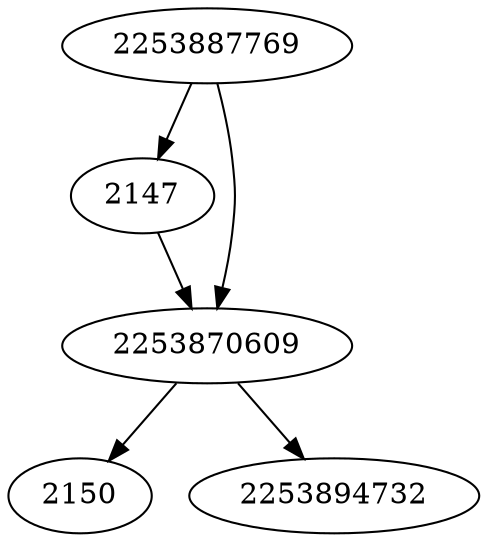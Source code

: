 strict digraph  {
2147;
2150;
2253894732;
2253870609;
2253887769;
2147 -> 2253870609;
2253870609 -> 2253894732;
2253870609 -> 2150;
2253887769 -> 2147;
2253887769 -> 2253870609;
}
